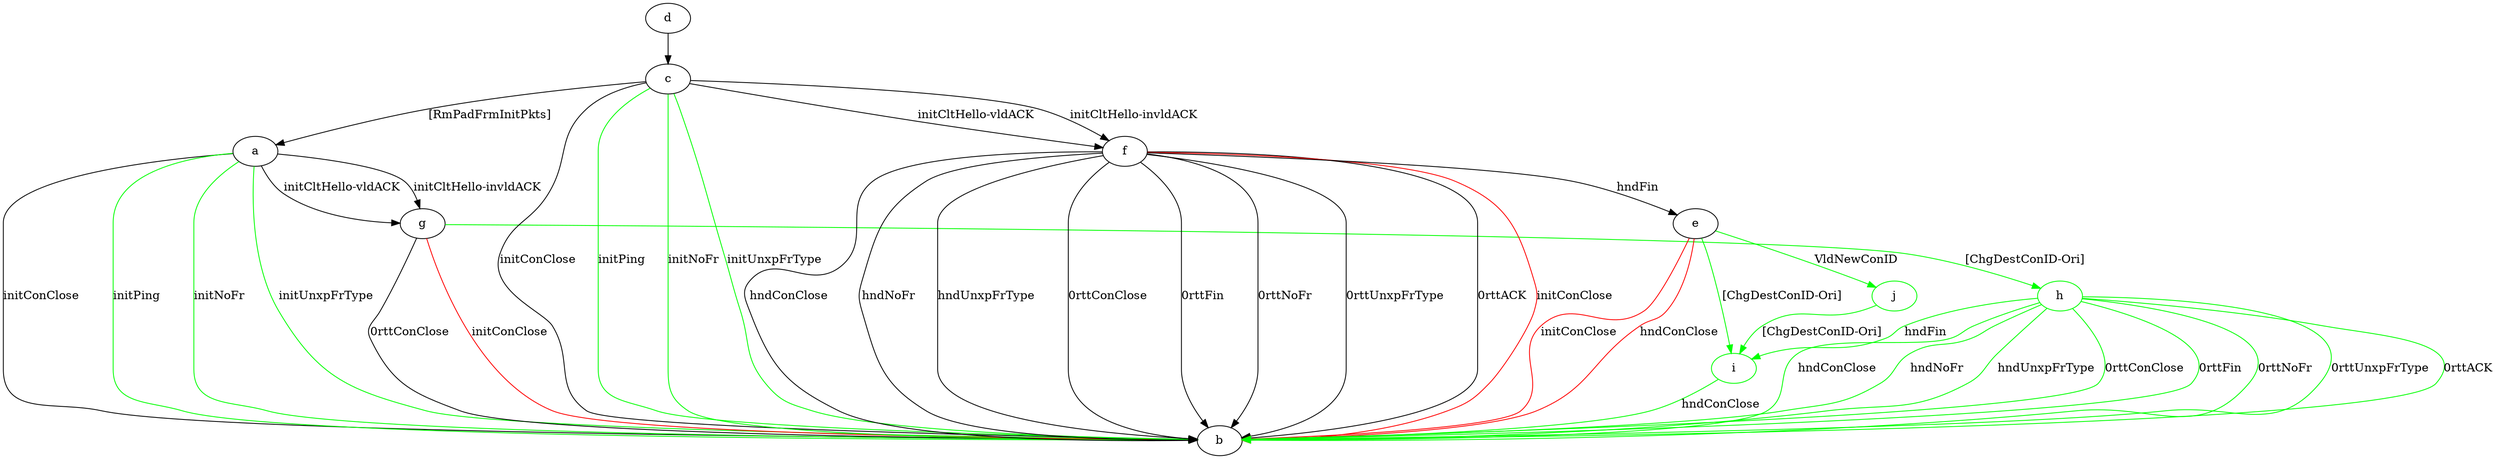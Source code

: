 digraph "" {
	a -> b	[key=0,
		label="initConClose "];
	a -> b	[key=1,
		color=green,
		label="initPing "];
	a -> b	[key=2,
		color=green,
		label="initNoFr "];
	a -> b	[key=3,
		color=green,
		label="initUnxpFrType "];
	a -> g	[key=0,
		label="initCltHello-vldACK "];
	a -> g	[key=1,
		label="initCltHello-invldACK "];
	c -> a	[key=0,
		label="[RmPadFrmInitPkts] "];
	c -> b	[key=0,
		label="initConClose "];
	c -> b	[key=1,
		color=green,
		label="initPing "];
	c -> b	[key=2,
		color=green,
		label="initNoFr "];
	c -> b	[key=3,
		color=green,
		label="initUnxpFrType "];
	c -> f	[key=0,
		label="initCltHello-vldACK "];
	c -> f	[key=1,
		label="initCltHello-invldACK "];
	d -> c	[key=0];
	e -> b	[key=0,
		color=red,
		label="initConClose "];
	e -> b	[key=1,
		color=red,
		label="hndConClose "];
	i	[color=green];
	e -> i	[key=0,
		color=green,
		label="[ChgDestConID-Ori] "];
	j	[color=green];
	e -> j	[key=0,
		color=green,
		label="VldNewConID "];
	f -> b	[key=0,
		label="hndConClose "];
	f -> b	[key=1,
		label="hndNoFr "];
	f -> b	[key=2,
		label="hndUnxpFrType "];
	f -> b	[key=3,
		label="0rttConClose "];
	f -> b	[key=4,
		label="0rttFin "];
	f -> b	[key=5,
		label="0rttNoFr "];
	f -> b	[key=6,
		label="0rttUnxpFrType "];
	f -> b	[key=7,
		label="0rttACK "];
	f -> b	[key=8,
		color=red,
		label="initConClose "];
	f -> e	[key=0,
		label="hndFin "];
	g -> b	[key=0,
		label="0rttConClose "];
	g -> b	[key=1,
		color=red,
		label="initConClose "];
	h	[color=green];
	g -> h	[key=0,
		color=green,
		label="[ChgDestConID-Ori] "];
	h -> b	[key=0,
		color=green,
		label="hndConClose "];
	h -> b	[key=1,
		color=green,
		label="hndNoFr "];
	h -> b	[key=2,
		color=green,
		label="hndUnxpFrType "];
	h -> b	[key=3,
		color=green,
		label="0rttConClose "];
	h -> b	[key=4,
		color=green,
		label="0rttFin "];
	h -> b	[key=5,
		color=green,
		label="0rttNoFr "];
	h -> b	[key=6,
		color=green,
		label="0rttUnxpFrType "];
	h -> b	[key=7,
		color=green,
		label="0rttACK "];
	h -> i	[key=0,
		color=green,
		label="hndFin "];
	i -> b	[key=0,
		color=green,
		label="hndConClose "];
	j -> i	[key=0,
		color=green,
		label="[ChgDestConID-Ori] "];
}
